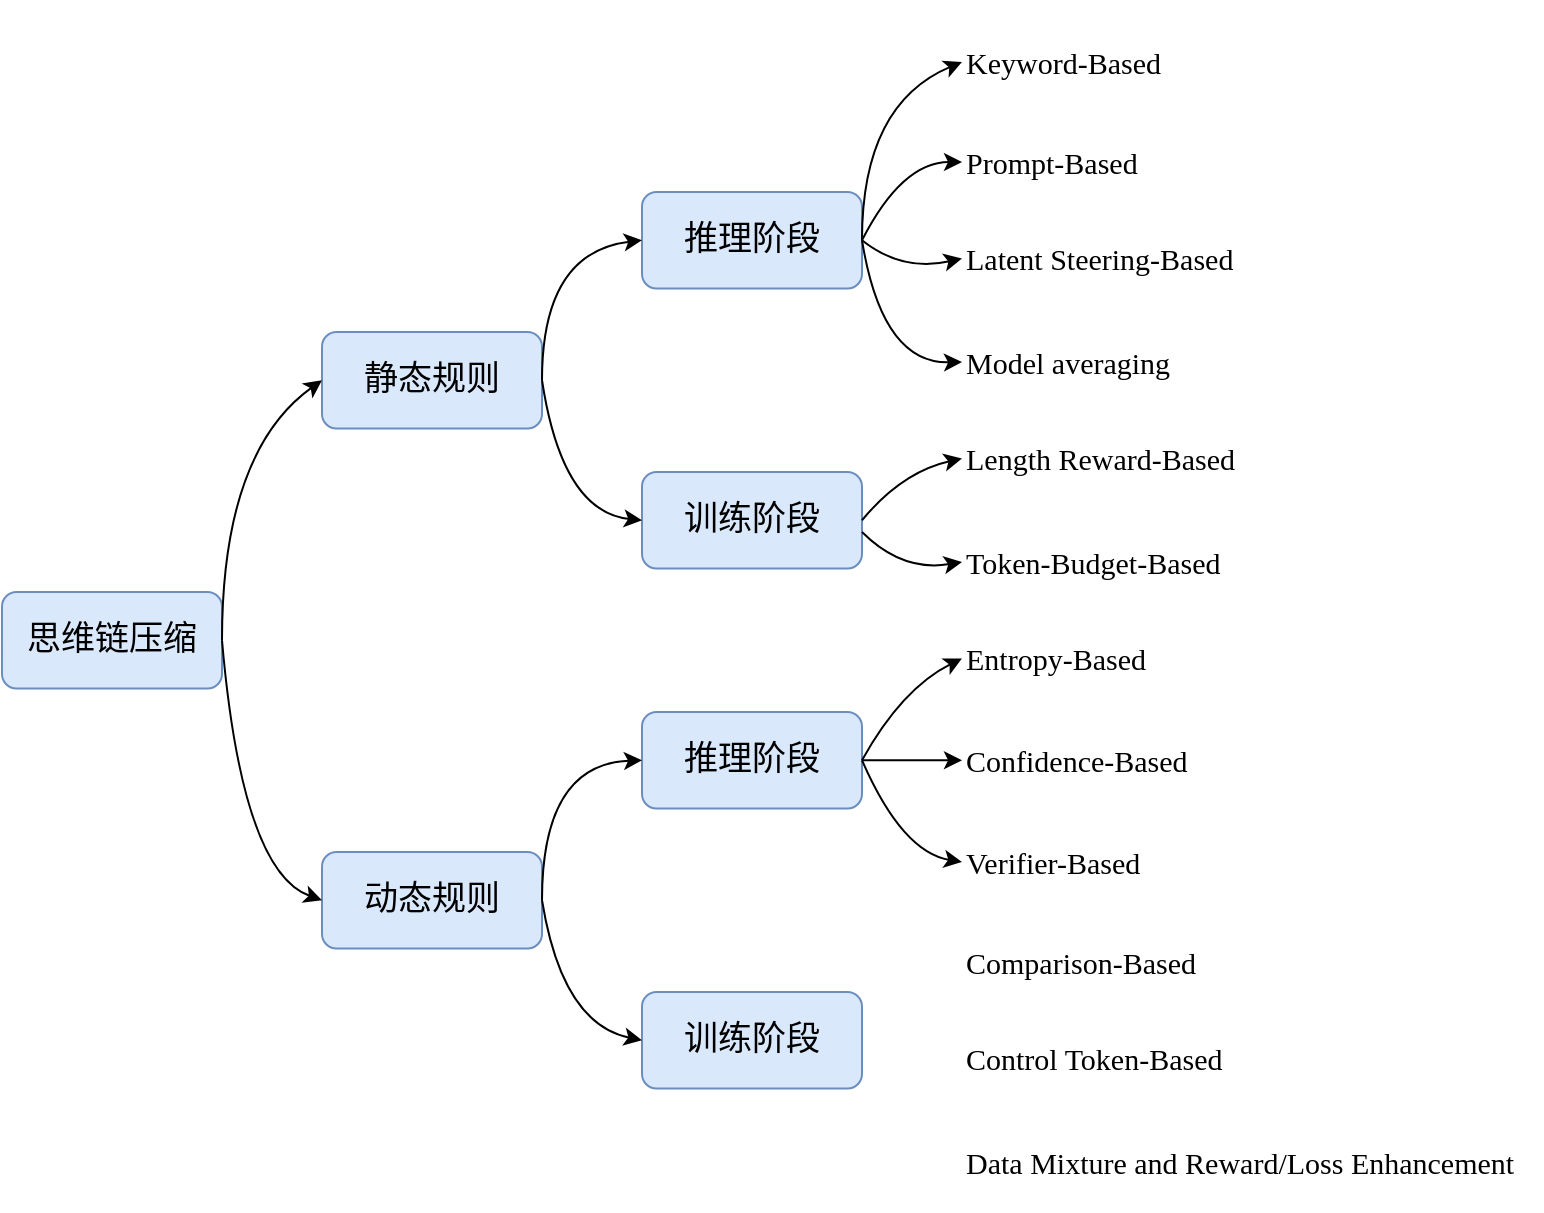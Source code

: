 <mxfile version="28.2.7">
  <diagram name="第 1 页" id="tXLQk9LSS77p4pK74QhN">
    <mxGraphModel dx="1034" dy="588" grid="1" gridSize="10" guides="1" tooltips="1" connect="1" arrows="1" fold="1" page="1" pageScale="1" pageWidth="827" pageHeight="1169" math="0" shadow="0">
      <root>
        <mxCell id="0" />
        <mxCell id="1" parent="0" />
        <mxCell id="ufLeqFj3SaRQAWVy4F6e-2" value="&lt;font style=&quot;font-size: 17px;&quot;&gt;&lt;span style=&quot;text-wrap-mode: nowrap;&quot;&gt;思维链压缩&lt;/span&gt;&lt;/font&gt;" style="rounded=1;whiteSpace=wrap;html=1;fillColor=#dae8fc;strokeColor=#6c8ebf;fontFamily=Kaiti;" vertex="1" parent="1">
          <mxGeometry x="80.0" y="300" width="110" height="48.25" as="geometry" />
        </mxCell>
        <mxCell id="ufLeqFj3SaRQAWVy4F6e-3" value="&lt;span style=&quot;font-size: 17px; text-wrap-mode: nowrap;&quot;&gt;静态规则&lt;/span&gt;" style="rounded=1;whiteSpace=wrap;html=1;fillColor=#dae8fc;strokeColor=#6c8ebf;fontFamily=Kaiti;" vertex="1" parent="1">
          <mxGeometry x="240" y="170" width="110" height="48.25" as="geometry" />
        </mxCell>
        <mxCell id="ufLeqFj3SaRQAWVy4F6e-4" value="&lt;span style=&quot;font-size: 17px; text-wrap-mode: nowrap;&quot;&gt;动态规则&lt;/span&gt;" style="rounded=1;whiteSpace=wrap;html=1;fillColor=#dae8fc;strokeColor=#6c8ebf;fontFamily=Kaiti;" vertex="1" parent="1">
          <mxGeometry x="240" y="430" width="110" height="48.25" as="geometry" />
        </mxCell>
        <mxCell id="ufLeqFj3SaRQAWVy4F6e-5" value="&lt;span style=&quot;font-size: 17px; text-wrap-mode: nowrap;&quot;&gt;推理阶段&lt;/span&gt;" style="rounded=1;whiteSpace=wrap;html=1;fillColor=#dae8fc;strokeColor=#6c8ebf;fontFamily=Kaiti;" vertex="1" parent="1">
          <mxGeometry x="400" y="100" width="110" height="48.25" as="geometry" />
        </mxCell>
        <mxCell id="ufLeqFj3SaRQAWVy4F6e-6" value="&lt;span style=&quot;font-size: 17px; text-wrap-mode: nowrap;&quot;&gt;训练阶段&lt;/span&gt;" style="rounded=1;whiteSpace=wrap;html=1;fillColor=#dae8fc;strokeColor=#6c8ebf;fontFamily=Kaiti;" vertex="1" parent="1">
          <mxGeometry x="400" y="240" width="110" height="48.25" as="geometry" />
        </mxCell>
        <mxCell id="ufLeqFj3SaRQAWVy4F6e-7" value="&lt;span style=&quot;font-size: 17px; text-wrap-mode: nowrap;&quot;&gt;推理阶段&lt;/span&gt;" style="rounded=1;whiteSpace=wrap;html=1;fillColor=#dae8fc;strokeColor=#6c8ebf;fontFamily=Kaiti;" vertex="1" parent="1">
          <mxGeometry x="400" y="360" width="110" height="48.25" as="geometry" />
        </mxCell>
        <mxCell id="ufLeqFj3SaRQAWVy4F6e-8" value="&lt;span style=&quot;font-size: 17px; text-wrap-mode: nowrap;&quot;&gt;训练阶段&lt;/span&gt;" style="rounded=1;whiteSpace=wrap;html=1;fillColor=#dae8fc;strokeColor=#6c8ebf;fontFamily=Kaiti;" vertex="1" parent="1">
          <mxGeometry x="400" y="500" width="110" height="48.25" as="geometry" />
        </mxCell>
        <mxCell id="ufLeqFj3SaRQAWVy4F6e-10" value="" style="curved=1;endArrow=classic;html=1;rounded=0;exitX=1;exitY=0.5;exitDx=0;exitDy=0;entryX=0;entryY=0.5;entryDx=0;entryDy=0;" edge="1" parent="1" source="ufLeqFj3SaRQAWVy4F6e-2" target="ufLeqFj3SaRQAWVy4F6e-3">
          <mxGeometry width="50" height="50" relative="1" as="geometry">
            <mxPoint x="190" y="320" as="sourcePoint" />
            <mxPoint x="240" y="270" as="targetPoint" />
            <Array as="points">
              <mxPoint x="190" y="230" />
            </Array>
          </mxGeometry>
        </mxCell>
        <mxCell id="ufLeqFj3SaRQAWVy4F6e-11" value="" style="curved=1;endArrow=classic;html=1;rounded=0;exitX=1;exitY=0.5;exitDx=0;exitDy=0;entryX=0;entryY=0.5;entryDx=0;entryDy=0;" edge="1" parent="1" source="ufLeqFj3SaRQAWVy4F6e-2" target="ufLeqFj3SaRQAWVy4F6e-4">
          <mxGeometry width="50" height="50" relative="1" as="geometry">
            <mxPoint x="240" y="410" as="sourcePoint" />
            <mxPoint x="290" y="280" as="targetPoint" />
            <Array as="points">
              <mxPoint x="200" y="440" />
            </Array>
          </mxGeometry>
        </mxCell>
        <mxCell id="ufLeqFj3SaRQAWVy4F6e-12" value="" style="curved=1;endArrow=classic;html=1;rounded=0;entryX=0;entryY=0.5;entryDx=0;entryDy=0;exitX=1;exitY=0.5;exitDx=0;exitDy=0;" edge="1" parent="1" source="ufLeqFj3SaRQAWVy4F6e-3" target="ufLeqFj3SaRQAWVy4F6e-5">
          <mxGeometry width="50" height="50" relative="1" as="geometry">
            <mxPoint x="350" y="190" as="sourcePoint" />
            <mxPoint x="400" y="60" as="targetPoint" />
            <Array as="points">
              <mxPoint x="350" y="130" />
            </Array>
          </mxGeometry>
        </mxCell>
        <mxCell id="ufLeqFj3SaRQAWVy4F6e-13" value="" style="curved=1;endArrow=classic;html=1;rounded=0;entryX=0;entryY=0.5;entryDx=0;entryDy=0;exitX=1;exitY=0.5;exitDx=0;exitDy=0;" edge="1" parent="1" source="ufLeqFj3SaRQAWVy4F6e-4" target="ufLeqFj3SaRQAWVy4F6e-7">
          <mxGeometry width="50" height="50" relative="1" as="geometry">
            <mxPoint x="350" y="450" as="sourcePoint" />
            <mxPoint x="400" y="380" as="targetPoint" />
            <Array as="points">
              <mxPoint x="350" y="386" />
            </Array>
          </mxGeometry>
        </mxCell>
        <mxCell id="ufLeqFj3SaRQAWVy4F6e-14" value="" style="curved=1;endArrow=classic;html=1;rounded=0;exitX=1;exitY=0.5;exitDx=0;exitDy=0;entryX=0;entryY=0.5;entryDx=0;entryDy=0;" edge="1" parent="1" source="ufLeqFj3SaRQAWVy4F6e-3" target="ufLeqFj3SaRQAWVy4F6e-6">
          <mxGeometry width="50" height="50" relative="1" as="geometry">
            <mxPoint x="364" y="210" as="sourcePoint" />
            <mxPoint x="414" y="340" as="targetPoint" />
            <Array as="points">
              <mxPoint x="360" y="260" />
            </Array>
          </mxGeometry>
        </mxCell>
        <mxCell id="ufLeqFj3SaRQAWVy4F6e-15" value="" style="curved=1;endArrow=classic;html=1;rounded=0;exitX=1;exitY=0.5;exitDx=0;exitDy=0;entryX=0;entryY=0.5;entryDx=0;entryDy=0;" edge="1" parent="1" source="ufLeqFj3SaRQAWVy4F6e-4" target="ufLeqFj3SaRQAWVy4F6e-8">
          <mxGeometry width="50" height="50" relative="1" as="geometry">
            <mxPoint x="350" y="450" as="sourcePoint" />
            <mxPoint x="400" y="520" as="targetPoint" />
            <Array as="points">
              <mxPoint x="360" y="516" />
            </Array>
          </mxGeometry>
        </mxCell>
        <mxCell id="ufLeqFj3SaRQAWVy4F6e-19" value="&lt;h4 style=&quot;font-size: 16px;&quot;&gt;&lt;span style=&quot;font-family: 楷体; font-weight: normal;&quot;&gt;&lt;font style=&quot;font-size: 15px;&quot; face=&quot;Times New Roman&quot;&gt;Keyword-Based&lt;/font&gt;&lt;/span&gt;&lt;/h4&gt;" style="text;html=1;whiteSpace=wrap;strokeColor=none;fillColor=none;align=left;verticalAlign=middle;rounded=0;" vertex="1" parent="1">
          <mxGeometry x="560" y="20" width="120" height="30" as="geometry" />
        </mxCell>
        <mxCell id="ufLeqFj3SaRQAWVy4F6e-22" value="&lt;h4 style=&quot;&quot;&gt;&lt;font face=&quot;Times New Roman&quot;&gt;&lt;span style=&quot;font-size: 15px; font-weight: 400;&quot;&gt;Prompt-Based&lt;/span&gt;&lt;/font&gt;&lt;/h4&gt;" style="text;html=1;whiteSpace=wrap;strokeColor=none;fillColor=none;align=left;verticalAlign=middle;rounded=0;" vertex="1" parent="1">
          <mxGeometry x="560" y="70" width="120" height="30" as="geometry" />
        </mxCell>
        <mxCell id="ufLeqFj3SaRQAWVy4F6e-24" value="&lt;h4 style=&quot;&quot;&gt;&lt;font face=&quot;Times New Roman&quot;&gt;&lt;span style=&quot;font-size: 15px; font-weight: 400;&quot;&gt;Latent Steering-Based&lt;/span&gt;&lt;/font&gt;&lt;/h4&gt;" style="text;html=1;whiteSpace=wrap;strokeColor=none;fillColor=none;align=left;verticalAlign=middle;rounded=0;" vertex="1" parent="1">
          <mxGeometry x="560" y="118.25" width="160" height="30" as="geometry" />
        </mxCell>
        <mxCell id="ufLeqFj3SaRQAWVy4F6e-25" value="&lt;h4 style=&quot;&quot;&gt;&lt;font face=&quot;Times New Roman&quot;&gt;&lt;span style=&quot;font-size: 15px; font-weight: 400;&quot;&gt;Model averaging&lt;/span&gt;&lt;/font&gt;&lt;/h4&gt;" style="text;html=1;whiteSpace=wrap;strokeColor=none;fillColor=none;align=left;verticalAlign=middle;rounded=0;" vertex="1" parent="1">
          <mxGeometry x="560" y="170" width="120" height="30" as="geometry" />
        </mxCell>
        <mxCell id="ufLeqFj3SaRQAWVy4F6e-26" value="&lt;h4 style=&quot;&quot;&gt;&lt;font face=&quot;Times New Roman&quot;&gt;&lt;span style=&quot;font-size: 15px; font-weight: 400;&quot;&gt;Length Reward-Based&lt;/span&gt;&lt;/font&gt;&lt;/h4&gt;" style="text;html=1;whiteSpace=wrap;strokeColor=none;fillColor=none;align=left;verticalAlign=middle;rounded=0;" vertex="1" parent="1">
          <mxGeometry x="560" y="218.25" width="160" height="30" as="geometry" />
        </mxCell>
        <mxCell id="ufLeqFj3SaRQAWVy4F6e-27" value="&lt;h4 style=&quot;&quot;&gt;&lt;font face=&quot;Times New Roman&quot;&gt;&lt;span style=&quot;font-size: 15px; font-weight: 400;&quot;&gt;Token-Budget-Based&lt;/span&gt;&lt;/font&gt;&lt;/h4&gt;" style="text;html=1;whiteSpace=wrap;strokeColor=none;fillColor=none;align=left;verticalAlign=middle;rounded=0;" vertex="1" parent="1">
          <mxGeometry x="560" y="270" width="160" height="30" as="geometry" />
        </mxCell>
        <mxCell id="ufLeqFj3SaRQAWVy4F6e-28" value="&lt;h4 style=&quot;&quot;&gt;&lt;font face=&quot;Times New Roman&quot;&gt;&lt;span style=&quot;font-size: 15px; font-weight: 400;&quot;&gt;Entropy-Based&lt;/span&gt;&lt;/font&gt;&lt;/h4&gt;" style="text;html=1;whiteSpace=wrap;strokeColor=none;fillColor=none;align=left;verticalAlign=middle;rounded=0;" vertex="1" parent="1">
          <mxGeometry x="560" y="318.25" width="160" height="30" as="geometry" />
        </mxCell>
        <mxCell id="ufLeqFj3SaRQAWVy4F6e-29" value="&lt;h4 style=&quot;&quot;&gt;&lt;font face=&quot;Times New Roman&quot;&gt;&lt;span style=&quot;font-size: 15px; font-weight: 400;&quot;&gt;Confidence-Based&lt;/span&gt;&lt;/font&gt;&lt;/h4&gt;" style="text;html=1;whiteSpace=wrap;strokeColor=none;fillColor=none;align=left;verticalAlign=middle;rounded=0;" vertex="1" parent="1">
          <mxGeometry x="560" y="369.13" width="160" height="30" as="geometry" />
        </mxCell>
        <mxCell id="ufLeqFj3SaRQAWVy4F6e-30" value="&lt;h4 style=&quot;&quot;&gt;&lt;font face=&quot;Times New Roman&quot;&gt;&lt;span style=&quot;font-size: 15px; font-weight: 400;&quot;&gt;Verifier-Based&lt;/span&gt;&lt;/font&gt;&lt;/h4&gt;" style="text;html=1;whiteSpace=wrap;strokeColor=none;fillColor=none;align=left;verticalAlign=middle;rounded=0;" vertex="1" parent="1">
          <mxGeometry x="560" y="420" width="160" height="30" as="geometry" />
        </mxCell>
        <mxCell id="ufLeqFj3SaRQAWVy4F6e-31" value="&lt;h4 style=&quot;&quot;&gt;&lt;font face=&quot;Times New Roman&quot;&gt;&lt;span style=&quot;font-size: 15px; font-weight: 400;&quot;&gt;Comparison-Based&lt;/span&gt;&lt;/font&gt;&lt;/h4&gt;" style="text;html=1;whiteSpace=wrap;strokeColor=none;fillColor=none;align=left;verticalAlign=middle;rounded=0;" vertex="1" parent="1">
          <mxGeometry x="560" y="470" width="160" height="30" as="geometry" />
        </mxCell>
        <mxCell id="ufLeqFj3SaRQAWVy4F6e-32" value="&lt;h4 style=&quot;&quot;&gt;&lt;font face=&quot;Times New Roman&quot;&gt;&lt;span style=&quot;font-size: 15px; font-weight: 400;&quot;&gt;Control Token-Based&lt;/span&gt;&lt;/font&gt;&lt;/h4&gt;" style="text;html=1;whiteSpace=wrap;strokeColor=none;fillColor=none;align=left;verticalAlign=middle;rounded=0;" vertex="1" parent="1">
          <mxGeometry x="560" y="518.25" width="160" height="30" as="geometry" />
        </mxCell>
        <mxCell id="ufLeqFj3SaRQAWVy4F6e-33" value="&lt;h4 style=&quot;&quot;&gt;&lt;font face=&quot;Times New Roman&quot;&gt;&lt;span style=&quot;font-size: 15px; font-weight: 400;&quot;&gt;Data Mixture and Reward/Loss Enhancement&lt;/span&gt;&lt;/font&gt;&lt;/h4&gt;" style="text;html=1;whiteSpace=wrap;strokeColor=none;fillColor=none;align=left;verticalAlign=middle;rounded=0;" vertex="1" parent="1">
          <mxGeometry x="560" y="569.5" width="290" height="30" as="geometry" />
        </mxCell>
        <mxCell id="ufLeqFj3SaRQAWVy4F6e-35" value="" style="curved=1;endArrow=classic;html=1;rounded=0;entryX=0;entryY=0.5;entryDx=0;entryDy=0;exitX=1;exitY=0.5;exitDx=0;exitDy=0;" edge="1" parent="1" source="ufLeqFj3SaRQAWVy4F6e-5" target="ufLeqFj3SaRQAWVy4F6e-19">
          <mxGeometry width="50" height="50" relative="1" as="geometry">
            <mxPoint x="510" y="120" as="sourcePoint" />
            <mxPoint x="560" y="50" as="targetPoint" />
            <Array as="points">
              <mxPoint x="510" y="56" />
            </Array>
          </mxGeometry>
        </mxCell>
        <mxCell id="ufLeqFj3SaRQAWVy4F6e-36" value="" style="curved=1;endArrow=classic;html=1;rounded=0;entryX=0;entryY=0.5;entryDx=0;entryDy=0;exitX=1;exitY=0.5;exitDx=0;exitDy=0;" edge="1" parent="1" source="ufLeqFj3SaRQAWVy4F6e-5" target="ufLeqFj3SaRQAWVy4F6e-22">
          <mxGeometry width="50" height="50" relative="1" as="geometry">
            <mxPoint x="530" y="130" as="sourcePoint" />
            <mxPoint x="580" y="60" as="targetPoint" />
            <Array as="points">
              <mxPoint x="530" y="85" />
            </Array>
          </mxGeometry>
        </mxCell>
        <mxCell id="ufLeqFj3SaRQAWVy4F6e-37" value="" style="curved=1;endArrow=classic;html=1;rounded=0;exitX=1;exitY=0.5;exitDx=0;exitDy=0;entryX=0;entryY=0.5;entryDx=0;entryDy=0;" edge="1" parent="1" source="ufLeqFj3SaRQAWVy4F6e-5" target="ufLeqFj3SaRQAWVy4F6e-25">
          <mxGeometry width="50" height="50" relative="1" as="geometry">
            <mxPoint x="510" y="120" as="sourcePoint" />
            <mxPoint x="560" y="190" as="targetPoint" />
            <Array as="points">
              <mxPoint x="520" y="186" />
            </Array>
          </mxGeometry>
        </mxCell>
        <mxCell id="ufLeqFj3SaRQAWVy4F6e-38" value="" style="curved=1;endArrow=classic;html=1;rounded=0;exitX=1;exitY=0.5;exitDx=0;exitDy=0;entryX=0;entryY=0.5;entryDx=0;entryDy=0;" edge="1" parent="1" source="ufLeqFj3SaRQAWVy4F6e-5" target="ufLeqFj3SaRQAWVy4F6e-24">
          <mxGeometry width="50" height="50" relative="1" as="geometry">
            <mxPoint x="510" y="130" as="sourcePoint" />
            <mxPoint x="560" y="191" as="targetPoint" />
            <Array as="points">
              <mxPoint x="530" y="140" />
            </Array>
          </mxGeometry>
        </mxCell>
        <mxCell id="ufLeqFj3SaRQAWVy4F6e-39" value="" style="curved=1;endArrow=classic;html=1;rounded=0;entryX=0;entryY=0.5;entryDx=0;entryDy=0;exitX=1;exitY=0.5;exitDx=0;exitDy=0;" edge="1" parent="1" source="ufLeqFj3SaRQAWVy4F6e-6" target="ufLeqFj3SaRQAWVy4F6e-26">
          <mxGeometry width="50" height="50" relative="1" as="geometry">
            <mxPoint x="510" y="257.25" as="sourcePoint" />
            <mxPoint x="560" y="218.25" as="targetPoint" />
            <Array as="points">
              <mxPoint x="530" y="240" />
            </Array>
          </mxGeometry>
        </mxCell>
        <mxCell id="ufLeqFj3SaRQAWVy4F6e-40" value="" style="curved=1;endArrow=classic;html=1;rounded=0;exitX=1;exitY=0.5;exitDx=0;exitDy=0;entryX=0;entryY=0.5;entryDx=0;entryDy=0;" edge="1" parent="1" target="ufLeqFj3SaRQAWVy4F6e-27">
          <mxGeometry width="50" height="50" relative="1" as="geometry">
            <mxPoint x="510" y="270" as="sourcePoint" />
            <mxPoint x="560" y="279" as="targetPoint" />
            <Array as="points">
              <mxPoint x="530" y="290" />
            </Array>
          </mxGeometry>
        </mxCell>
        <mxCell id="ufLeqFj3SaRQAWVy4F6e-42" value="" style="curved=1;endArrow=classic;html=1;rounded=0;entryX=0;entryY=0.5;entryDx=0;entryDy=0;exitX=1;exitY=0.5;exitDx=0;exitDy=0;" edge="1" parent="1" source="ufLeqFj3SaRQAWVy4F6e-7" target="ufLeqFj3SaRQAWVy4F6e-28">
          <mxGeometry width="50" height="50" relative="1" as="geometry">
            <mxPoint x="510" y="387.25" as="sourcePoint" />
            <mxPoint x="560" y="348.25" as="targetPoint" />
            <Array as="points">
              <mxPoint x="530" y="348.25" />
            </Array>
          </mxGeometry>
        </mxCell>
        <mxCell id="ufLeqFj3SaRQAWVy4F6e-43" value="" style="curved=1;endArrow=classic;html=1;rounded=0;entryX=0;entryY=0.5;entryDx=0;entryDy=0;exitX=1;exitY=0.5;exitDx=0;exitDy=0;" edge="1" parent="1" source="ufLeqFj3SaRQAWVy4F6e-7" target="ufLeqFj3SaRQAWVy4F6e-29">
          <mxGeometry width="50" height="50" relative="1" as="geometry">
            <mxPoint x="510" y="381" as="sourcePoint" />
            <mxPoint x="560" y="350" as="targetPoint" />
          </mxGeometry>
        </mxCell>
        <mxCell id="ufLeqFj3SaRQAWVy4F6e-45" value="" style="curved=1;endArrow=classic;html=1;rounded=0;exitX=1;exitY=0.5;exitDx=0;exitDy=0;entryX=0;entryY=0.5;entryDx=0;entryDy=0;" edge="1" parent="1" source="ufLeqFj3SaRQAWVy4F6e-7" target="ufLeqFj3SaRQAWVy4F6e-30">
          <mxGeometry width="50" height="50" relative="1" as="geometry">
            <mxPoint x="520" y="390" as="sourcePoint" />
            <mxPoint x="530" y="460" as="targetPoint" />
            <Array as="points">
              <mxPoint x="530" y="430" />
            </Array>
          </mxGeometry>
        </mxCell>
      </root>
    </mxGraphModel>
  </diagram>
</mxfile>
